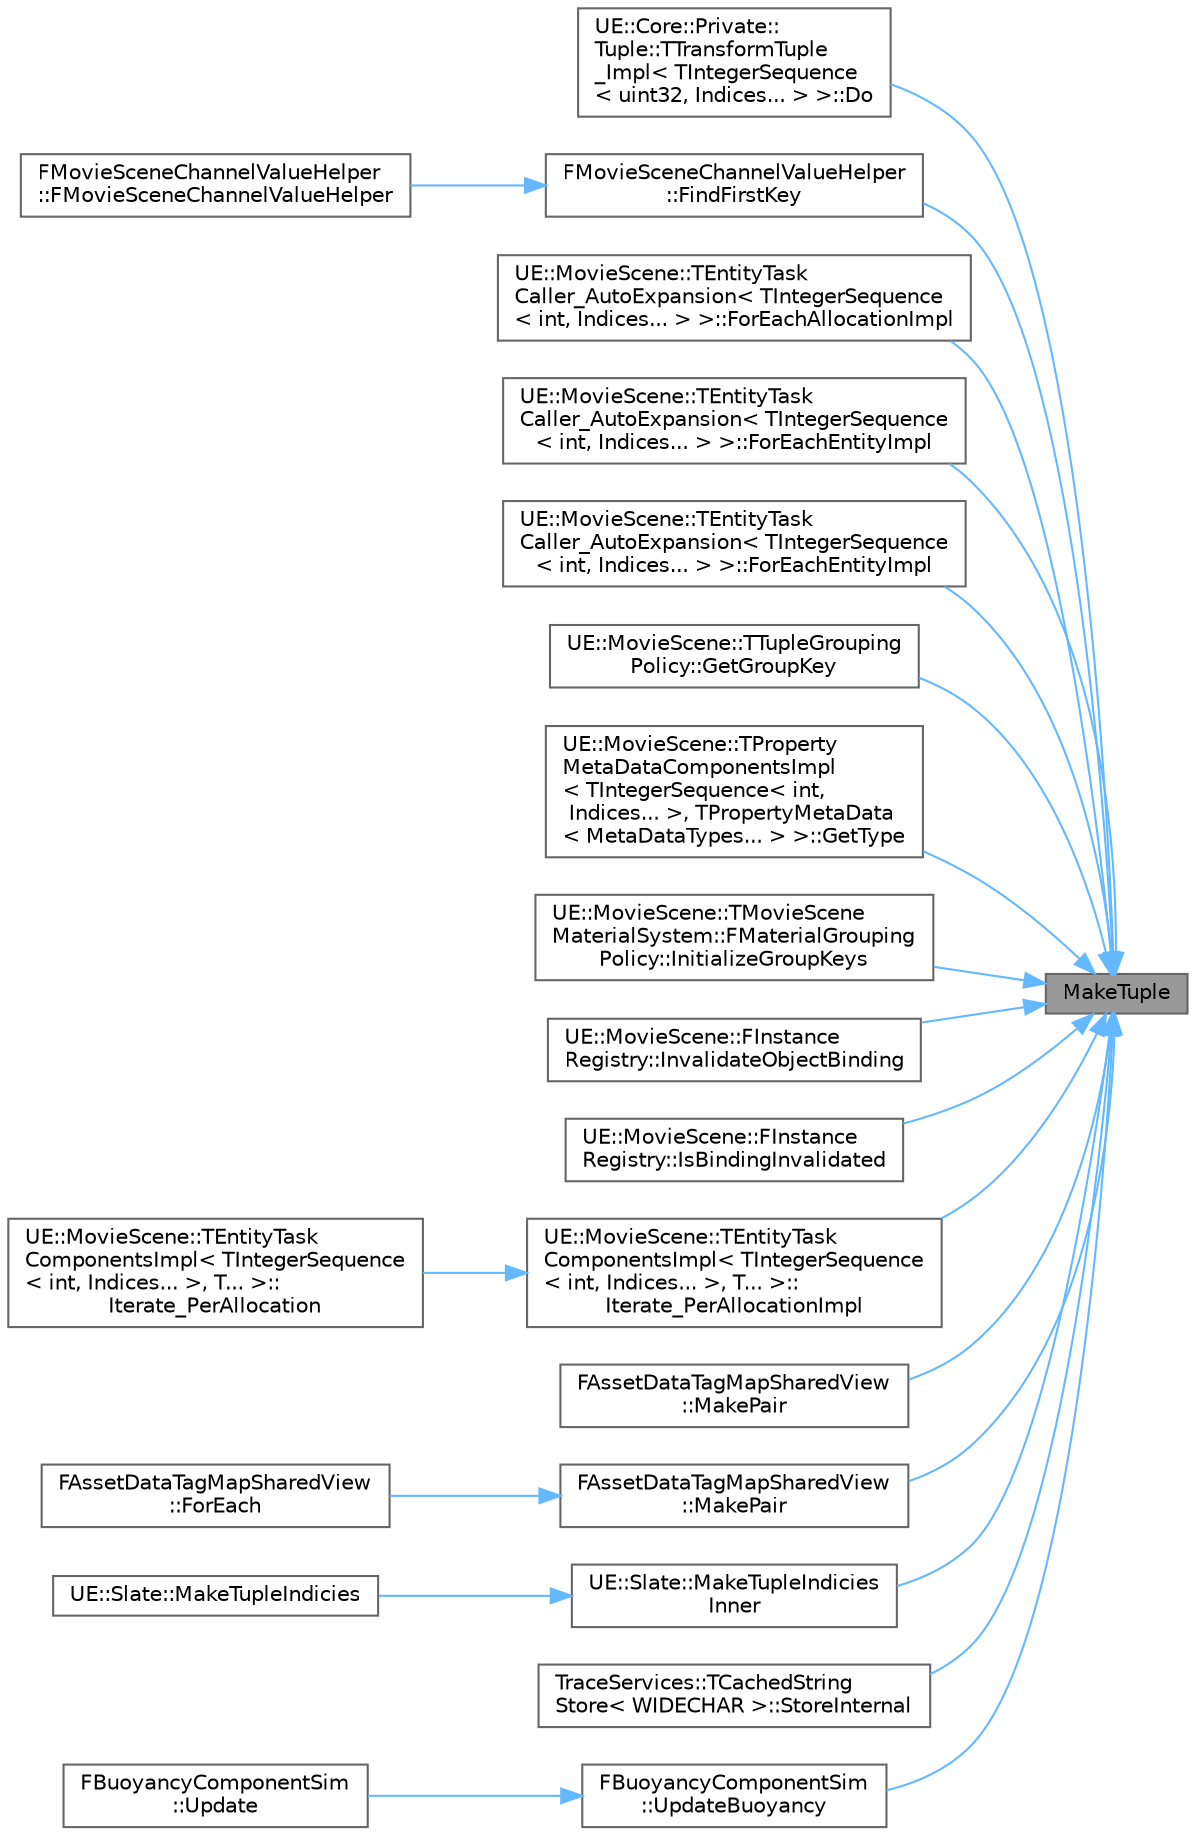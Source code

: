 digraph "MakeTuple"
{
 // INTERACTIVE_SVG=YES
 // LATEX_PDF_SIZE
  bgcolor="transparent";
  edge [fontname=Helvetica,fontsize=10,labelfontname=Helvetica,labelfontsize=10];
  node [fontname=Helvetica,fontsize=10,shape=box,height=0.2,width=0.4];
  rankdir="RL";
  Node1 [id="Node000001",label="MakeTuple",height=0.2,width=0.4,color="gray40", fillcolor="grey60", style="filled", fontcolor="black",tooltip="Makes a TTuple from some arguments."];
  Node1 -> Node2 [id="edge1_Node000001_Node000002",dir="back",color="steelblue1",style="solid",tooltip=" "];
  Node2 [id="Node000002",label="UE::Core::Private::\lTuple::TTransformTuple\l_Impl\< TIntegerSequence\l\< uint32, Indices... \> \>::Do",height=0.2,width=0.4,color="grey40", fillcolor="white", style="filled",URL="$da/d89/structUE_1_1Core_1_1Private_1_1Tuple_1_1TTransformTuple__Impl_3_01TIntegerSequence_3_01uint32_00_01Indices_8_8_8_01_4_01_4.html#a5c44d6d02be403c6017bcc19c69b9e8c",tooltip=" "];
  Node1 -> Node3 [id="edge2_Node000001_Node000003",dir="back",color="steelblue1",style="solid",tooltip=" "];
  Node3 [id="Node000003",label="FMovieSceneChannelValueHelper\l::FindFirstKey",height=0.2,width=0.4,color="grey40", fillcolor="white", style="filled",URL="$d3/d38/structFMovieSceneChannelValueHelper.html#abbb6aff1107f6d2e824085b1bce99086",tooltip="Attempt to find a single key handle that exists on the specified channel."];
  Node3 -> Node4 [id="edge3_Node000003_Node000004",dir="back",color="steelblue1",style="solid",tooltip=" "];
  Node4 [id="Node000004",label="FMovieSceneChannelValueHelper\l::FMovieSceneChannelValueHelper",height=0.2,width=0.4,color="grey40", fillcolor="white", style="filled",URL="$d3/d38/structFMovieSceneChannelValueHelper.html#a4b156a3663c8230351d6f24a95590b18",tooltip="Construction from a channel handle, a pointer to an external user-facing value on the key struct,..."];
  Node1 -> Node5 [id="edge4_Node000001_Node000005",dir="back",color="steelblue1",style="solid",tooltip=" "];
  Node5 [id="Node000005",label="UE::MovieScene::TEntityTask\lCaller_AutoExpansion\< TIntegerSequence\l\< int, Indices... \> \>::ForEachAllocationImpl",height=0.2,width=0.4,color="grey40", fillcolor="white", style="filled",URL="$d9/da0/structUE_1_1MovieScene_1_1TEntityTaskCaller__AutoExpansion_3_01TIntegerSequence_3_01int_00_01Indices_8_8_8_01_4_01_4.html#acbb20db42d9794ea0516a49d87f5b60c",tooltip=" "];
  Node1 -> Node6 [id="edge5_Node000001_Node000006",dir="back",color="steelblue1",style="solid",tooltip=" "];
  Node6 [id="Node000006",label="UE::MovieScene::TEntityTask\lCaller_AutoExpansion\< TIntegerSequence\l\< int, Indices... \> \>::ForEachEntityImpl",height=0.2,width=0.4,color="grey40", fillcolor="white", style="filled",URL="$d9/da0/structUE_1_1MovieScene_1_1TEntityTaskCaller__AutoExpansion_3_01TIntegerSequence_3_01int_00_01Indices_8_8_8_01_4_01_4.html#a11cf88573a1d41832106aea5dc9b8c06",tooltip=" "];
  Node1 -> Node7 [id="edge6_Node000001_Node000007",dir="back",color="steelblue1",style="solid",tooltip=" "];
  Node7 [id="Node000007",label="UE::MovieScene::TEntityTask\lCaller_AutoExpansion\< TIntegerSequence\l\< int, Indices... \> \>::ForEachEntityImpl",height=0.2,width=0.4,color="grey40", fillcolor="white", style="filled",URL="$d9/da0/structUE_1_1MovieScene_1_1TEntityTaskCaller__AutoExpansion_3_01TIntegerSequence_3_01int_00_01Indices_8_8_8_01_4_01_4.html#ac17252b710ca41057ef69f6afff05e9f",tooltip=" "];
  Node1 -> Node8 [id="edge7_Node000001_Node000008",dir="back",color="steelblue1",style="solid",tooltip=" "];
  Node8 [id="Node000008",label="UE::MovieScene::TTupleGrouping\lPolicy::GetGroupKey",height=0.2,width=0.4,color="grey40", fillcolor="white", style="filled",URL="$d8/de1/structUE_1_1MovieScene_1_1TTupleGroupingPolicy.html#ad72e2a57f3c9eccddcd86c082fd5105b",tooltip=" "];
  Node1 -> Node9 [id="edge8_Node000001_Node000009",dir="back",color="steelblue1",style="solid",tooltip=" "];
  Node9 [id="Node000009",label="UE::MovieScene::TProperty\lMetaDataComponentsImpl\l\< TIntegerSequence\< int,\l Indices... \>, TPropertyMetaData\l\< MetaDataTypes... \> \>::GetType",height=0.2,width=0.4,color="grey40", fillcolor="white", style="filled",URL="$d8/d55/structUE_1_1MovieScene_1_1TPropertyMetaDataComponentsImpl_3_01TIntegerSequence_3_01int_00_01Indiac8fa1b41ed5bcf9e45d048692badbde.html#af33999148e8da3d826688de6bb4fa43d",tooltip=" "];
  Node1 -> Node10 [id="edge9_Node000001_Node000010",dir="back",color="steelblue1",style="solid",tooltip=" "];
  Node10 [id="Node000010",label="UE::MovieScene::TMovieScene\lMaterialSystem::FMaterialGrouping\lPolicy::InitializeGroupKeys",height=0.2,width=0.4,color="grey40", fillcolor="white", style="filled",URL="$d1/d7f/structUE_1_1MovieScene_1_1TMovieSceneMaterialSystem_1_1FMaterialGroupingPolicy.html#a34a470700ad3899c07875a5d0c7815b3",tooltip=" "];
  Node1 -> Node11 [id="edge10_Node000001_Node000011",dir="back",color="steelblue1",style="solid",tooltip=" "];
  Node11 [id="Node000011",label="UE::MovieScene::FInstance\lRegistry::InvalidateObjectBinding",height=0.2,width=0.4,color="grey40", fillcolor="white", style="filled",URL="$db/d46/structUE_1_1MovieScene_1_1FInstanceRegistry.html#ab41dbf003319e2d27db632f71d464551",tooltip=" "];
  Node1 -> Node12 [id="edge11_Node000001_Node000012",dir="back",color="steelblue1",style="solid",tooltip=" "];
  Node12 [id="Node000012",label="UE::MovieScene::FInstance\lRegistry::IsBindingInvalidated",height=0.2,width=0.4,color="grey40", fillcolor="white", style="filled",URL="$db/d46/structUE_1_1MovieScene_1_1FInstanceRegistry.html#ad6ed221291e5f68bb92a9a7d6bdf9eec",tooltip=" "];
  Node1 -> Node13 [id="edge12_Node000001_Node000013",dir="back",color="steelblue1",style="solid",tooltip=" "];
  Node13 [id="Node000013",label="UE::MovieScene::TEntityTask\lComponentsImpl\< TIntegerSequence\l\< int, Indices... \>, T... \>::\lIterate_PerAllocationImpl",height=0.2,width=0.4,color="grey40", fillcolor="white", style="filled",URL="$d5/da7/structUE_1_1MovieScene_1_1TEntityTaskComponentsImpl_3_01TIntegerSequence_3_01int_00_01Indices_8_8_8_01_4_00_01T_8_8_8_01_4.html#ac064f798a5b93825890a98c73077fa9c",tooltip="Implementation function for Iterate_PerAllocation."];
  Node13 -> Node14 [id="edge13_Node000013_Node000014",dir="back",color="steelblue1",style="solid",tooltip=" "];
  Node14 [id="Node000014",label="UE::MovieScene::TEntityTask\lComponentsImpl\< TIntegerSequence\l\< int, Indices... \>, T... \>::\lIterate_PerAllocation",height=0.2,width=0.4,color="grey40", fillcolor="white", style="filled",URL="$d5/da7/structUE_1_1MovieScene_1_1TEntityTaskComponentsImpl_3_01TIntegerSequence_3_01int_00_01Indices_8_8_8_01_4_00_01T_8_8_8_01_4.html#a7db4b373230de628d02d82e72c588516",tooltip="Perform a thread-safe iteration of all matching allocations within the specified entity manager using..."];
  Node1 -> Node15 [id="edge14_Node000001_Node000015",dir="back",color="steelblue1",style="solid",tooltip=" "];
  Node15 [id="Node000015",label="FAssetDataTagMapSharedView\l::MakePair",height=0.2,width=0.4,color="grey40", fillcolor="white", style="filled",URL="$df/d78/classFAssetDataTagMapSharedView.html#a0d52092bc88cc0b5217c80a4a631412c",tooltip=" "];
  Node1 -> Node16 [id="edge15_Node000001_Node000016",dir="back",color="steelblue1",style="solid",tooltip=" "];
  Node16 [id="Node000016",label="FAssetDataTagMapSharedView\l::MakePair",height=0.2,width=0.4,color="grey40", fillcolor="white", style="filled",URL="$df/d78/classFAssetDataTagMapSharedView.html#a6fedb27b57bdd4849f37950f94d3759c",tooltip=" "];
  Node16 -> Node17 [id="edge16_Node000016_Node000017",dir="back",color="steelblue1",style="solid",tooltip=" "];
  Node17 [id="Node000017",label="FAssetDataTagMapSharedView\l::ForEach",height=0.2,width=0.4,color="grey40", fillcolor="white", style="filled",URL="$df/d78/classFAssetDataTagMapSharedView.html#a5923aea6d8f16d80636b89d563392e69",tooltip=" "];
  Node1 -> Node18 [id="edge17_Node000001_Node000018",dir="back",color="steelblue1",style="solid",tooltip=" "];
  Node18 [id="Node000018",label="UE::Slate::MakeTupleIndicies\lInner",height=0.2,width=0.4,color="grey40", fillcolor="white", style="filled",URL="$dd/ddc/namespaceUE_1_1Slate.html#a8ddc205ef3367eae03530d3e119ad4d7",tooltip=" "];
  Node18 -> Node19 [id="edge18_Node000018_Node000019",dir="back",color="steelblue1",style="solid",tooltip=" "];
  Node19 [id="Node000019",label="UE::Slate::MakeTupleIndicies",height=0.2,width=0.4,color="grey40", fillcolor="white", style="filled",URL="$dd/ddc/namespaceUE_1_1Slate.html#a379f5d584d8899598dd921efc510a07d",tooltip=" "];
  Node1 -> Node20 [id="edge19_Node000001_Node000020",dir="back",color="steelblue1",style="solid",tooltip=" "];
  Node20 [id="Node000020",label="TraceServices::TCachedString\lStore\< WIDECHAR \>::StoreInternal",height=0.2,width=0.4,color="grey40", fillcolor="white", style="filled",URL="$df/d5c/classTraceServices_1_1TCachedStringStore.html#a78a475cee025638482f6caf280602456",tooltip=" "];
  Node1 -> Node21 [id="edge20_Node000001_Node000021",dir="back",color="steelblue1",style="solid",tooltip=" "];
  Node21 [id="Node000021",label="FBuoyancyComponentSim\l::UpdateBuoyancy",height=0.2,width=0.4,color="grey40", fillcolor="white", style="filled",URL="$d3/d86/classFBuoyancyComponentSim.html#aae88b7c2bcfd1b212be1483ed1a98a3b",tooltip=" "];
  Node21 -> Node22 [id="edge21_Node000021_Node000022",dir="back",color="steelblue1",style="solid",tooltip=" "];
  Node22 [id="Node000022",label="FBuoyancyComponentSim\l::Update",height=0.2,width=0.4,color="grey40", fillcolor="white", style="filled",URL="$d3/d86/classFBuoyancyComponentSim.html#a1aff1e17c06b8921ae11c5ce0a371952",tooltip=" "];
}
